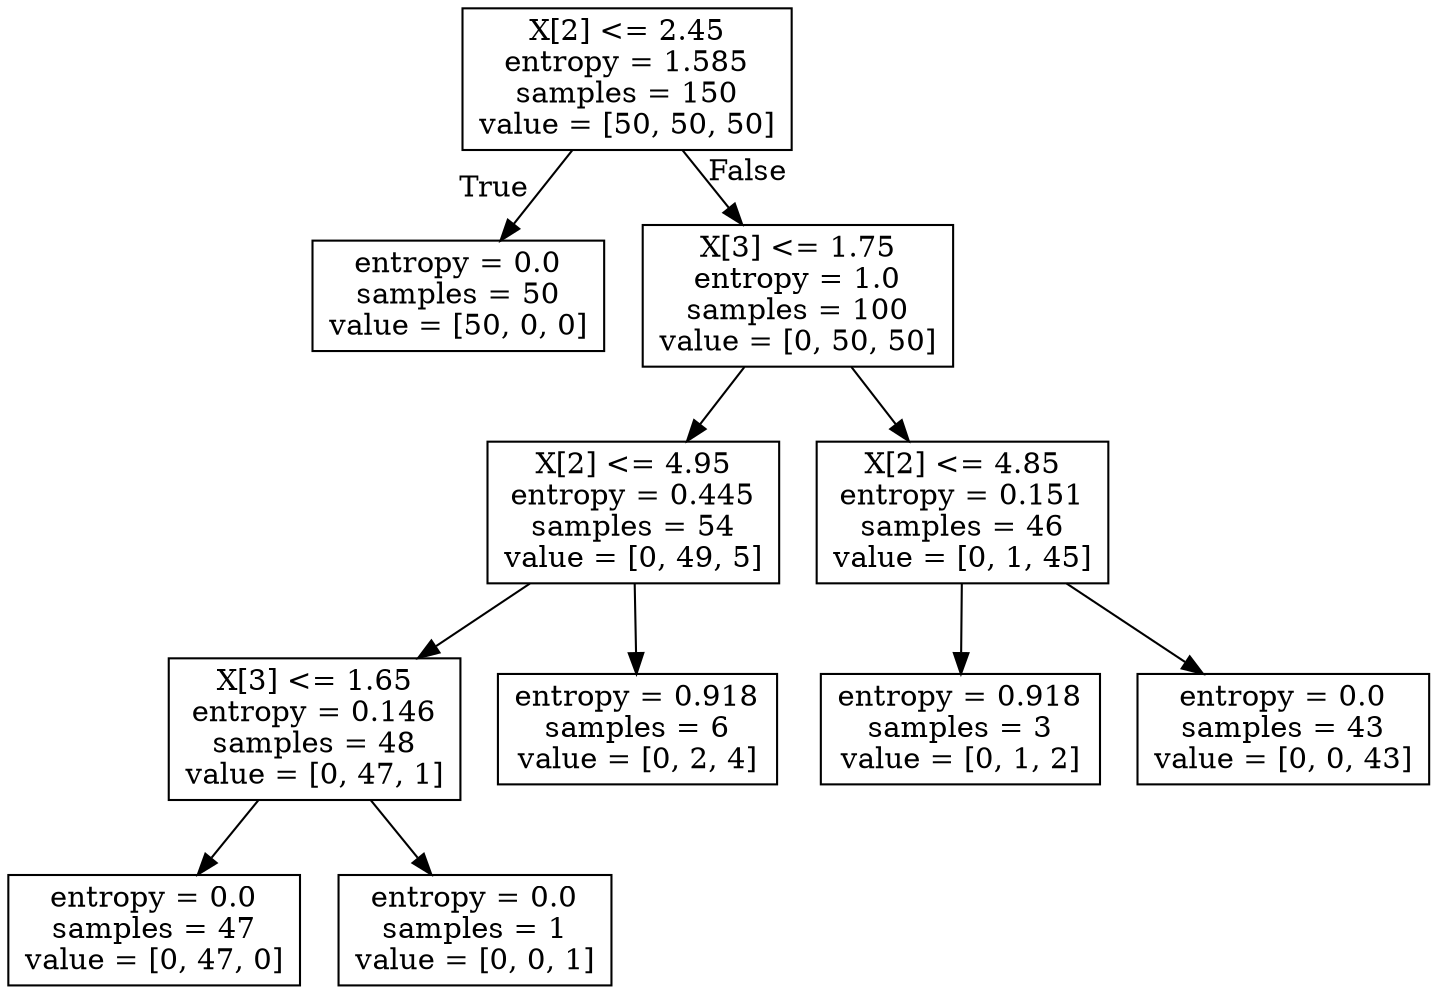 digraph Tree {
node [shape=box] ;
0 [label="X[2] <= 2.45\nentropy = 1.585\nsamples = 150\nvalue = [50, 50, 50]"] ;
1 [label="entropy = 0.0\nsamples = 50\nvalue = [50, 0, 0]"] ;
0 -> 1 [labeldistance=2.5, labelangle=45, headlabel="True"] ;
2 [label="X[3] <= 1.75\nentropy = 1.0\nsamples = 100\nvalue = [0, 50, 50]"] ;
0 -> 2 [labeldistance=2.5, labelangle=-45, headlabel="False"] ;
3 [label="X[2] <= 4.95\nentropy = 0.445\nsamples = 54\nvalue = [0, 49, 5]"] ;
2 -> 3 ;
5 [label="X[3] <= 1.65\nentropy = 0.146\nsamples = 48\nvalue = [0, 47, 1]"] ;
3 -> 5 ;
7 [label="entropy = 0.0\nsamples = 47\nvalue = [0, 47, 0]"] ;
5 -> 7 ;
8 [label="entropy = 0.0\nsamples = 1\nvalue = [0, 0, 1]"] ;
5 -> 8 ;
6 [label="entropy = 0.918\nsamples = 6\nvalue = [0, 2, 4]"] ;
3 -> 6 ;
4 [label="X[2] <= 4.85\nentropy = 0.151\nsamples = 46\nvalue = [0, 1, 45]"] ;
2 -> 4 ;
9 [label="entropy = 0.918\nsamples = 3\nvalue = [0, 1, 2]"] ;
4 -> 9 ;
10 [label="entropy = 0.0\nsamples = 43\nvalue = [0, 0, 43]"] ;
4 -> 10 ;
}